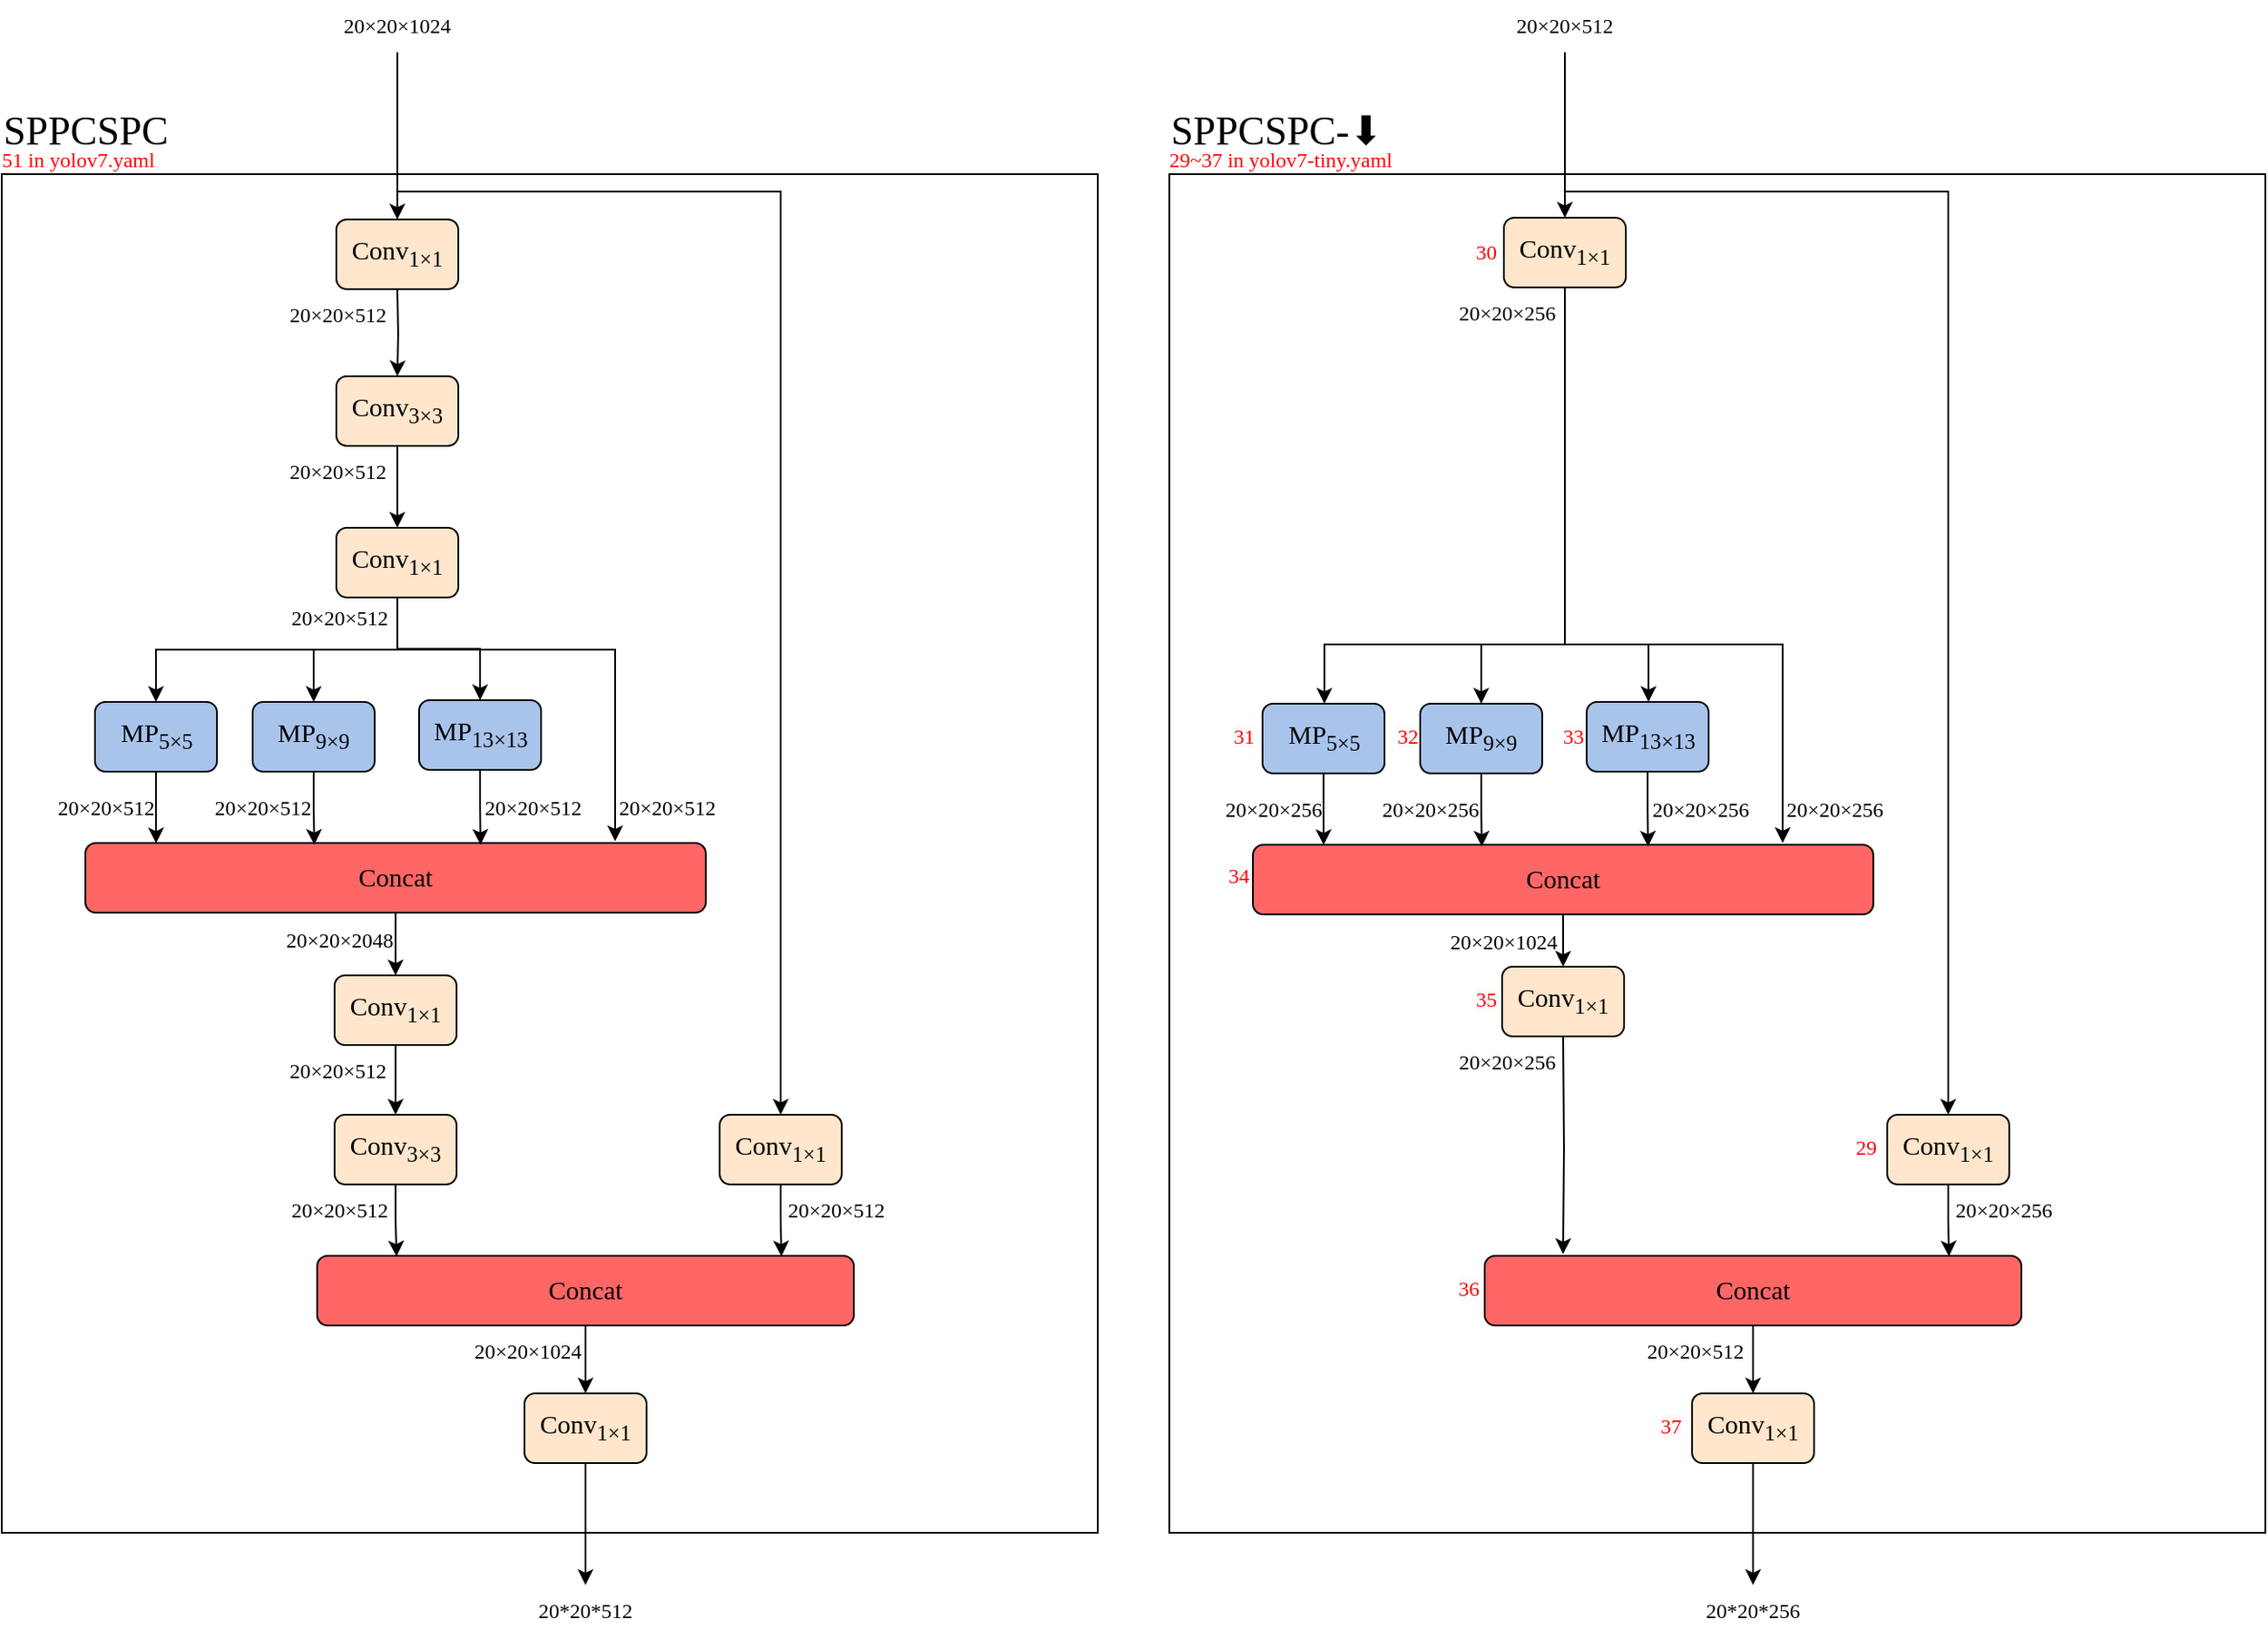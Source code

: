 <mxfile version="20.8.5" type="device"><diagram id="vER1pKRAhuNIKPnDnUnJ" name="第 1 页"><mxGraphModel dx="1434" dy="-3930" grid="1" gridSize="10" guides="1" tooltips="1" connect="1" arrows="1" fold="1" page="1" pageScale="1" pageWidth="827" pageHeight="1169" math="0" shadow="0"><root><mxCell id="0"/><mxCell id="1" parent="0"/><mxCell id="XvsnLbQV4qlmGWlhoWRD-1" value="" style="rounded=0;whiteSpace=wrap;html=1;fontFamily=Times New Roman;" parent="1" vertex="1"><mxGeometry x="91" y="4850" width="629" height="780" as="geometry"/></mxCell><mxCell id="XvsnLbQV4qlmGWlhoWRD-2" value="&lt;font color=&quot;#ff0000&quot;&gt;51&amp;nbsp;in yolov7.yaml&lt;/font&gt;" style="text;html=1;strokeColor=none;fillColor=none;align=center;verticalAlign=middle;whiteSpace=wrap;rounded=0;fontFamily=Times New Roman;" parent="1" vertex="1"><mxGeometry x="90" y="4827" width="90" height="30" as="geometry"/></mxCell><mxCell id="XvsnLbQV4qlmGWlhoWRD-3" style="edgeStyle=orthogonalEdgeStyle;rounded=0;orthogonalLoop=1;jettySize=auto;html=1;exitX=0.5;exitY=1;exitDx=0;exitDy=0;entryX=0.5;entryY=0;entryDx=0;entryDy=0;" parent="1" source="XvsnLbQV4qlmGWlhoWRD-4" target="XvsnLbQV4qlmGWlhoWRD-33" edge="1"><mxGeometry relative="1" as="geometry"/></mxCell><mxCell id="XvsnLbQV4qlmGWlhoWRD-4" value="&lt;div style=&quot;font-size: 11.3pt;&quot;&gt;&lt;span style=&quot;background-color: rgb(255, 102, 102);&quot;&gt;Concat&lt;/span&gt;&lt;/div&gt;" style="rounded=1;whiteSpace=wrap;html=1;labelBackgroundColor=none;fontSize=23;fillColor=#FF6666;fontFamily=Times New Roman;" parent="1" vertex="1"><mxGeometry x="139" y="5234" width="356" height="40" as="geometry"/></mxCell><mxCell id="XvsnLbQV4qlmGWlhoWRD-5" style="edgeStyle=orthogonalEdgeStyle;rounded=0;orthogonalLoop=1;jettySize=auto;html=1;exitX=0.5;exitY=1;exitDx=0;exitDy=0;entryX=0.5;entryY=0;entryDx=0;entryDy=0;fontFamily=Times New Roman;" parent="1" target="XvsnLbQV4qlmGWlhoWRD-12" edge="1"><mxGeometry relative="1" as="geometry"><mxPoint x="318" y="5131" as="targetPoint"/><mxPoint x="318" y="4916" as="sourcePoint"/></mxGeometry></mxCell><mxCell id="XvsnLbQV4qlmGWlhoWRD-6" value="20×20×512" style="text;html=1;strokeColor=none;fillColor=none;align=center;verticalAlign=middle;whiteSpace=wrap;rounded=0;fontFamily=Times New Roman;" parent="1" vertex="1"><mxGeometry x="254" y="4916" width="60" height="30" as="geometry"/></mxCell><mxCell id="XvsnLbQV4qlmGWlhoWRD-7" value="&lt;div style=&quot;text-align: center;&quot;&gt;SPPCSPC&lt;br&gt;&lt;/div&gt;" style="text;whiteSpace=wrap;html=1;fontSize=23;fontFamily=Times New Roman;fontColor=#000000;" parent="1" vertex="1"><mxGeometry x="90" y="4805" width="130" height="40" as="geometry"/></mxCell><mxCell id="XvsnLbQV4qlmGWlhoWRD-8" style="edgeStyle=orthogonalEdgeStyle;rounded=0;orthogonalLoop=1;jettySize=auto;html=1;exitX=0.5;exitY=1;exitDx=0;exitDy=0;" parent="1" source="XvsnLbQV4qlmGWlhoWRD-10" target="XvsnLbQV4qlmGWlhoWRD-15" edge="1"><mxGeometry relative="1" as="geometry"/></mxCell><mxCell id="XvsnLbQV4qlmGWlhoWRD-9" style="edgeStyle=orthogonalEdgeStyle;rounded=0;orthogonalLoop=1;jettySize=auto;html=1;exitX=0.5;exitY=1;exitDx=0;exitDy=0;entryX=0.5;entryY=0;entryDx=0;entryDy=0;" parent="1" source="XvsnLbQV4qlmGWlhoWRD-10" target="XvsnLbQV4qlmGWlhoWRD-41" edge="1"><mxGeometry relative="1" as="geometry"><Array as="points"><mxPoint x="318" y="4860"/><mxPoint x="538" y="4860"/><mxPoint x="538" y="5139"/></Array></mxGeometry></mxCell><mxCell id="XvsnLbQV4qlmGWlhoWRD-10" value="&lt;span style=&quot;background-color: rgb(255, 255, 255);&quot;&gt;20×20×1024&lt;/span&gt;" style="text;html=1;strokeColor=none;fillColor=none;align=center;verticalAlign=middle;whiteSpace=wrap;rounded=0;fontFamily=Times New Roman;" parent="1" vertex="1"><mxGeometry x="288" y="4750" width="60" height="30" as="geometry"/></mxCell><mxCell id="XvsnLbQV4qlmGWlhoWRD-11" style="edgeStyle=orthogonalEdgeStyle;rounded=0;orthogonalLoop=1;jettySize=auto;html=1;exitX=0.5;exitY=1;exitDx=0;exitDy=0;entryX=0.5;entryY=0;entryDx=0;entryDy=0;" parent="1" source="XvsnLbQV4qlmGWlhoWRD-12" target="XvsnLbQV4qlmGWlhoWRD-20" edge="1"><mxGeometry relative="1" as="geometry"/></mxCell><mxCell id="XvsnLbQV4qlmGWlhoWRD-12" value="&lt;div style=&quot;font-size: 11.3pt;&quot;&gt;&lt;span style=&quot;background-color: rgb(255, 230, 204);&quot;&gt;Conv&lt;/span&gt;&lt;sub style=&quot;border-color: var(--border-color);&quot;&gt;3&lt;/sub&gt;&lt;sub style=&quot;background-color: initial; border-color: var(--border-color);&quot;&gt;×3&lt;/sub&gt;&lt;/div&gt;" style="rounded=1;whiteSpace=wrap;html=1;labelBackgroundColor=none;fontSize=23;fillColor=#FFE6CC;strokeColor=#000000;fontFamily=Times New Roman;" parent="1" vertex="1"><mxGeometry x="283" y="4966" width="70" height="40" as="geometry"/></mxCell><mxCell id="XvsnLbQV4qlmGWlhoWRD-13" value="&lt;span style=&quot;background-color: rgb(255, 255, 255);&quot;&gt;20*20*512&lt;/span&gt;" style="text;html=1;strokeColor=none;fillColor=none;align=center;verticalAlign=middle;whiteSpace=wrap;rounded=0;fontFamily=Times New Roman;" parent="1" vertex="1"><mxGeometry x="396" y="5660" width="60" height="30" as="geometry"/></mxCell><mxCell id="XvsnLbQV4qlmGWlhoWRD-14" value="20×20×512" style="text;html=1;strokeColor=none;fillColor=none;align=center;verticalAlign=middle;whiteSpace=wrap;rounded=0;fontFamily=Times New Roman;" parent="1" vertex="1"><mxGeometry x="254" y="5006" width="60" height="30" as="geometry"/></mxCell><mxCell id="XvsnLbQV4qlmGWlhoWRD-15" value="&lt;div style=&quot;font-size: 11.3pt;&quot;&gt;&lt;span style=&quot;background-color: rgb(255, 230, 204);&quot;&gt;Conv&lt;/span&gt;&lt;sub style=&quot;border-color: var(--border-color);&quot;&gt;1&lt;/sub&gt;&lt;sub style=&quot;background-color: initial; border-color: var(--border-color);&quot;&gt;×1&lt;/sub&gt;&lt;/div&gt;" style="rounded=1;whiteSpace=wrap;html=1;labelBackgroundColor=none;fontSize=23;fillColor=#FFE6CC;strokeColor=#000000;fontFamily=Times New Roman;" parent="1" vertex="1"><mxGeometry x="283" y="4876" width="70" height="40" as="geometry"/></mxCell><mxCell id="XvsnLbQV4qlmGWlhoWRD-16" style="edgeStyle=orthogonalEdgeStyle;rounded=0;orthogonalLoop=1;jettySize=auto;html=1;exitX=0.5;exitY=1;exitDx=0;exitDy=0;" parent="1" source="XvsnLbQV4qlmGWlhoWRD-20" target="XvsnLbQV4qlmGWlhoWRD-25" edge="1"><mxGeometry relative="1" as="geometry"/></mxCell><mxCell id="XvsnLbQV4qlmGWlhoWRD-17" style="edgeStyle=orthogonalEdgeStyle;rounded=0;orthogonalLoop=1;jettySize=auto;html=1;exitX=0.5;exitY=1;exitDx=0;exitDy=0;" parent="1" source="XvsnLbQV4qlmGWlhoWRD-20" target="XvsnLbQV4qlmGWlhoWRD-23" edge="1"><mxGeometry relative="1" as="geometry"/></mxCell><mxCell id="XvsnLbQV4qlmGWlhoWRD-18" style="edgeStyle=orthogonalEdgeStyle;rounded=0;orthogonalLoop=1;jettySize=auto;html=1;exitX=0.5;exitY=1;exitDx=0;exitDy=0;" parent="1" source="XvsnLbQV4qlmGWlhoWRD-20" target="XvsnLbQV4qlmGWlhoWRD-27" edge="1"><mxGeometry relative="1" as="geometry"/></mxCell><mxCell id="XvsnLbQV4qlmGWlhoWRD-19" style="edgeStyle=orthogonalEdgeStyle;rounded=0;orthogonalLoop=1;jettySize=auto;html=1;exitX=0.5;exitY=1;exitDx=0;exitDy=0;" parent="1" edge="1"><mxGeometry relative="1" as="geometry"><mxPoint x="318" y="5096" as="sourcePoint"/><mxPoint x="443" y="5233" as="targetPoint"/><Array as="points"><mxPoint x="318" y="5123"/><mxPoint x="443" y="5123"/></Array></mxGeometry></mxCell><mxCell id="XvsnLbQV4qlmGWlhoWRD-20" value="&lt;div style=&quot;font-size: 11.3pt;&quot;&gt;&lt;span style=&quot;background-color: rgb(255, 230, 204);&quot;&gt;Conv&lt;sub&gt;1&lt;/sub&gt;&lt;/span&gt;&lt;sub style=&quot;background-color: initial; border-color: var(--border-color);&quot;&gt;×1&lt;/sub&gt;&lt;/div&gt;" style="rounded=1;whiteSpace=wrap;html=1;labelBackgroundColor=none;fontSize=23;fillColor=#FFE6CC;strokeColor=#000000;fontFamily=Times New Roman;" parent="1" vertex="1"><mxGeometry x="283" y="5053" width="70" height="40" as="geometry"/></mxCell><mxCell id="XvsnLbQV4qlmGWlhoWRD-21" value="20×20×512" style="text;html=1;strokeColor=none;fillColor=none;align=center;verticalAlign=middle;whiteSpace=wrap;rounded=0;fontFamily=Times New Roman;" parent="1" vertex="1"><mxGeometry x="254.5" y="5090" width="60" height="30" as="geometry"/></mxCell><mxCell id="XvsnLbQV4qlmGWlhoWRD-22" style="edgeStyle=orthogonalEdgeStyle;rounded=0;orthogonalLoop=1;jettySize=auto;html=1;exitX=0.5;exitY=1;exitDx=0;exitDy=0;entryX=0.114;entryY=0.004;entryDx=0;entryDy=0;entryPerimeter=0;" parent="1" source="XvsnLbQV4qlmGWlhoWRD-23" target="XvsnLbQV4qlmGWlhoWRD-4" edge="1"><mxGeometry relative="1" as="geometry"><mxPoint x="179" y="5230" as="targetPoint"/></mxGeometry></mxCell><mxCell id="XvsnLbQV4qlmGWlhoWRD-23" value="&lt;div style=&quot;font-size: 11.3pt;&quot;&gt;&lt;span style=&quot;background-color: rgb(169, 196, 235);&quot;&gt;MP&lt;sub&gt;5×5&lt;/sub&gt;&lt;/span&gt;&lt;/div&gt;" style="rounded=1;whiteSpace=wrap;html=1;labelBackgroundColor=none;fontSize=23;fillColor=#a9c4eb;strokeColor=#000000;fontFamily=Times New Roman;" parent="1" vertex="1"><mxGeometry x="144.5" y="5153" width="70" height="40" as="geometry"/></mxCell><mxCell id="XvsnLbQV4qlmGWlhoWRD-24" style="edgeStyle=orthogonalEdgeStyle;rounded=0;orthogonalLoop=1;jettySize=auto;html=1;exitX=0.5;exitY=1;exitDx=0;exitDy=0;entryX=0.369;entryY=0.025;entryDx=0;entryDy=0;entryPerimeter=0;" parent="1" source="XvsnLbQV4qlmGWlhoWRD-25" target="XvsnLbQV4qlmGWlhoWRD-4" edge="1"><mxGeometry relative="1" as="geometry"/></mxCell><mxCell id="XvsnLbQV4qlmGWlhoWRD-25" value="&lt;div style=&quot;font-size: 11.3pt;&quot;&gt;&lt;span style=&quot;background-color: rgb(169, 196, 235);&quot;&gt;MP&lt;sub&gt;9×9&lt;/sub&gt;&lt;/span&gt;&lt;/div&gt;" style="rounded=1;whiteSpace=wrap;html=1;labelBackgroundColor=none;fontSize=23;fillColor=#a9c4eb;strokeColor=#000000;fontFamily=Times New Roman;" parent="1" vertex="1"><mxGeometry x="235" y="5153" width="70" height="40" as="geometry"/></mxCell><mxCell id="XvsnLbQV4qlmGWlhoWRD-26" style="edgeStyle=orthogonalEdgeStyle;rounded=0;orthogonalLoop=1;jettySize=auto;html=1;exitX=0.5;exitY=1;exitDx=0;exitDy=0;entryX=0.637;entryY=0.025;entryDx=0;entryDy=0;entryPerimeter=0;" parent="1" source="XvsnLbQV4qlmGWlhoWRD-27" target="XvsnLbQV4qlmGWlhoWRD-4" edge="1"><mxGeometry relative="1" as="geometry"><mxPoint x="367" y="5230" as="targetPoint"/></mxGeometry></mxCell><mxCell id="XvsnLbQV4qlmGWlhoWRD-27" value="&lt;div style=&quot;font-size: 11.3pt;&quot;&gt;&lt;span style=&quot;background-color: rgb(169, 196, 235);&quot;&gt;MP&lt;sub&gt;13×13&lt;/sub&gt;&lt;/span&gt;&lt;/div&gt;" style="rounded=1;whiteSpace=wrap;html=1;labelBackgroundColor=none;fontSize=23;fillColor=#a9c4eb;strokeColor=#000000;fontFamily=Times New Roman;" parent="1" vertex="1"><mxGeometry x="330.5" y="5152" width="70" height="40" as="geometry"/></mxCell><mxCell id="XvsnLbQV4qlmGWlhoWRD-28" value="20×20×512" style="text;html=1;strokeColor=none;fillColor=none;align=center;verticalAlign=middle;whiteSpace=wrap;rounded=0;fontFamily=Times New Roman;" parent="1" vertex="1"><mxGeometry x="121" y="5199" width="60" height="30" as="geometry"/></mxCell><mxCell id="XvsnLbQV4qlmGWlhoWRD-29" value="20×20×512" style="text;html=1;strokeColor=none;fillColor=none;align=center;verticalAlign=middle;whiteSpace=wrap;rounded=0;fontFamily=Times New Roman;" parent="1" vertex="1"><mxGeometry x="211" y="5199" width="60" height="30" as="geometry"/></mxCell><mxCell id="XvsnLbQV4qlmGWlhoWRD-30" value="20×20×512" style="text;html=1;strokeColor=none;fillColor=none;align=center;verticalAlign=middle;whiteSpace=wrap;rounded=0;fontFamily=Times New Roman;" parent="1" vertex="1"><mxGeometry x="366" y="5199" width="60" height="30" as="geometry"/></mxCell><mxCell id="XvsnLbQV4qlmGWlhoWRD-31" value="20×20×512" style="text;html=1;strokeColor=none;fillColor=none;align=center;verticalAlign=middle;whiteSpace=wrap;rounded=0;fontFamily=Times New Roman;" parent="1" vertex="1"><mxGeometry x="443" y="5199" width="60" height="30" as="geometry"/></mxCell><mxCell id="XvsnLbQV4qlmGWlhoWRD-32" style="edgeStyle=orthogonalEdgeStyle;rounded=0;orthogonalLoop=1;jettySize=auto;html=1;exitX=0.5;exitY=1;exitDx=0;exitDy=0;entryX=0.5;entryY=0;entryDx=0;entryDy=0;" parent="1" source="XvsnLbQV4qlmGWlhoWRD-33" target="XvsnLbQV4qlmGWlhoWRD-36" edge="1"><mxGeometry relative="1" as="geometry"/></mxCell><mxCell id="XvsnLbQV4qlmGWlhoWRD-33" value="&lt;div style=&quot;font-size: 11.3pt;&quot;&gt;&lt;span style=&quot;background-color: rgb(255, 230, 204);&quot;&gt;Conv&lt;/span&gt;&lt;sub style=&quot;border-color: var(--border-color);&quot;&gt;1&lt;/sub&gt;&lt;sub style=&quot;background-color: initial; border-color: var(--border-color);&quot;&gt;×1&lt;/sub&gt;&lt;/div&gt;" style="rounded=1;whiteSpace=wrap;html=1;labelBackgroundColor=none;fontSize=23;fillColor=#FFE6CC;strokeColor=#000000;fontFamily=Times New Roman;" parent="1" vertex="1"><mxGeometry x="282" y="5310" width="70" height="40" as="geometry"/></mxCell><mxCell id="XvsnLbQV4qlmGWlhoWRD-34" value="20×20×2048" style="text;html=1;strokeColor=none;fillColor=none;align=center;verticalAlign=middle;whiteSpace=wrap;rounded=0;fontFamily=Times New Roman;" parent="1" vertex="1"><mxGeometry x="254.5" y="5275" width="60" height="30" as="geometry"/></mxCell><mxCell id="XvsnLbQV4qlmGWlhoWRD-35" style="edgeStyle=orthogonalEdgeStyle;rounded=0;orthogonalLoop=1;jettySize=auto;html=1;exitX=0.5;exitY=1;exitDx=0;exitDy=0;entryX=0.148;entryY=0.009;entryDx=0;entryDy=0;entryPerimeter=0;" parent="1" source="XvsnLbQV4qlmGWlhoWRD-36" target="XvsnLbQV4qlmGWlhoWRD-39" edge="1"><mxGeometry relative="1" as="geometry"/></mxCell><mxCell id="XvsnLbQV4qlmGWlhoWRD-36" value="&lt;div style=&quot;font-size: 11.3pt;&quot;&gt;&lt;span style=&quot;background-color: rgb(255, 230, 204);&quot;&gt;Conv&lt;/span&gt;&lt;sub style=&quot;border-color: var(--border-color);&quot;&gt;3&lt;/sub&gt;&lt;sub style=&quot;background-color: initial; border-color: var(--border-color);&quot;&gt;×3&lt;/sub&gt;&lt;/div&gt;" style="rounded=1;whiteSpace=wrap;html=1;labelBackgroundColor=none;fontSize=23;fillColor=#FFE6CC;strokeColor=#000000;fontFamily=Times New Roman;" parent="1" vertex="1"><mxGeometry x="282" y="5390" width="70" height="40" as="geometry"/></mxCell><mxCell id="XvsnLbQV4qlmGWlhoWRD-37" value="20×20×512" style="text;html=1;strokeColor=none;fillColor=none;align=center;verticalAlign=middle;whiteSpace=wrap;rounded=0;fontFamily=Times New Roman;" parent="1" vertex="1"><mxGeometry x="254" y="5350" width="60" height="30" as="geometry"/></mxCell><mxCell id="XvsnLbQV4qlmGWlhoWRD-38" style="edgeStyle=orthogonalEdgeStyle;rounded=0;orthogonalLoop=1;jettySize=auto;html=1;exitX=0.5;exitY=1;exitDx=0;exitDy=0;entryX=0.5;entryY=0;entryDx=0;entryDy=0;" parent="1" source="XvsnLbQV4qlmGWlhoWRD-39" target="XvsnLbQV4qlmGWlhoWRD-45" edge="1"><mxGeometry relative="1" as="geometry"/></mxCell><mxCell id="XvsnLbQV4qlmGWlhoWRD-39" value="&lt;div style=&quot;font-size: 11.3pt;&quot;&gt;&lt;span style=&quot;background-color: rgb(255, 102, 102);&quot;&gt;Concat&lt;/span&gt;&lt;/div&gt;" style="rounded=1;whiteSpace=wrap;html=1;labelBackgroundColor=none;fontSize=23;fillColor=#FF6666;fontFamily=Times New Roman;" parent="1" vertex="1"><mxGeometry x="272" y="5471" width="308" height="40" as="geometry"/></mxCell><mxCell id="XvsnLbQV4qlmGWlhoWRD-40" style="edgeStyle=orthogonalEdgeStyle;rounded=0;orthogonalLoop=1;jettySize=auto;html=1;exitX=0.5;exitY=1;exitDx=0;exitDy=0;entryX=0.865;entryY=0.009;entryDx=0;entryDy=0;entryPerimeter=0;" parent="1" source="XvsnLbQV4qlmGWlhoWRD-41" target="XvsnLbQV4qlmGWlhoWRD-39" edge="1"><mxGeometry relative="1" as="geometry"/></mxCell><mxCell id="XvsnLbQV4qlmGWlhoWRD-41" value="&lt;div style=&quot;font-size: 11.3pt;&quot;&gt;&lt;span style=&quot;background-color: rgb(255, 230, 204);&quot;&gt;Conv&lt;sub&gt;1&lt;/sub&gt;&lt;/span&gt;&lt;sub style=&quot;background-color: initial; border-color: var(--border-color);&quot;&gt;×1&lt;/sub&gt;&lt;/div&gt;" style="rounded=1;whiteSpace=wrap;html=1;labelBackgroundColor=none;fontSize=23;fillColor=#FFE6CC;strokeColor=#000000;fontFamily=Times New Roman;" parent="1" vertex="1"><mxGeometry x="503" y="5390" width="70" height="40" as="geometry"/></mxCell><mxCell id="XvsnLbQV4qlmGWlhoWRD-42" value="20×20×512" style="text;html=1;strokeColor=none;fillColor=none;align=center;verticalAlign=middle;whiteSpace=wrap;rounded=0;fontFamily=Times New Roman;" parent="1" vertex="1"><mxGeometry x="254.5" y="5430" width="60" height="30" as="geometry"/></mxCell><mxCell id="XvsnLbQV4qlmGWlhoWRD-43" value="20×20×512" style="text;html=1;strokeColor=none;fillColor=none;align=center;verticalAlign=middle;whiteSpace=wrap;rounded=0;fontFamily=Times New Roman;" parent="1" vertex="1"><mxGeometry x="540" y="5430" width="60" height="30" as="geometry"/></mxCell><mxCell id="XvsnLbQV4qlmGWlhoWRD-44" style="edgeStyle=orthogonalEdgeStyle;rounded=0;orthogonalLoop=1;jettySize=auto;html=1;exitX=0.5;exitY=1;exitDx=0;exitDy=0;entryX=0.5;entryY=0;entryDx=0;entryDy=0;" parent="1" source="XvsnLbQV4qlmGWlhoWRD-45" target="XvsnLbQV4qlmGWlhoWRD-13" edge="1"><mxGeometry relative="1" as="geometry"/></mxCell><mxCell id="XvsnLbQV4qlmGWlhoWRD-45" value="&lt;div style=&quot;font-size: 11.3pt;&quot;&gt;&lt;span style=&quot;background-color: rgb(255, 230, 204);&quot;&gt;Conv&lt;sub&gt;1&lt;/sub&gt;&lt;/span&gt;&lt;sub style=&quot;background-color: initial; border-color: var(--border-color);&quot;&gt;×1&lt;/sub&gt;&lt;/div&gt;" style="rounded=1;whiteSpace=wrap;html=1;labelBackgroundColor=none;fontSize=23;fillColor=#FFE6CC;strokeColor=#000000;fontFamily=Times New Roman;" parent="1" vertex="1"><mxGeometry x="391" y="5550" width="70" height="40" as="geometry"/></mxCell><mxCell id="XvsnLbQV4qlmGWlhoWRD-46" value="20×20×1024" style="text;html=1;strokeColor=none;fillColor=none;align=center;verticalAlign=middle;whiteSpace=wrap;rounded=0;fontFamily=Times New Roman;" parent="1" vertex="1"><mxGeometry x="363" y="5511" width="60" height="30" as="geometry"/></mxCell><mxCell id="XvsnLbQV4qlmGWlhoWRD-47" value="" style="rounded=0;whiteSpace=wrap;html=1;fontFamily=Times New Roman;" parent="1" vertex="1"><mxGeometry x="761" y="4850" width="629" height="780" as="geometry"/></mxCell><mxCell id="XvsnLbQV4qlmGWlhoWRD-48" value="&lt;font color=&quot;#ff0000&quot;&gt;29~37&amp;nbsp;in yolov7-tiny.yaml&lt;/font&gt;" style="text;html=1;strokeColor=none;fillColor=none;align=center;verticalAlign=middle;whiteSpace=wrap;rounded=0;fontFamily=Times New Roman;" parent="1" vertex="1"><mxGeometry x="755" y="4827" width="140" height="30" as="geometry"/></mxCell><mxCell id="XvsnLbQV4qlmGWlhoWRD-49" style="edgeStyle=orthogonalEdgeStyle;rounded=0;orthogonalLoop=1;jettySize=auto;html=1;exitX=0.5;exitY=1;exitDx=0;exitDy=0;entryX=0.5;entryY=0;entryDx=0;entryDy=0;" parent="1" source="XvsnLbQV4qlmGWlhoWRD-50" target="XvsnLbQV4qlmGWlhoWRD-72" edge="1"><mxGeometry relative="1" as="geometry"/></mxCell><mxCell id="XvsnLbQV4qlmGWlhoWRD-50" value="&lt;div style=&quot;font-size: 11.3pt;&quot;&gt;&lt;span style=&quot;background-color: rgb(255, 102, 102);&quot;&gt;Concat&lt;/span&gt;&lt;/div&gt;" style="rounded=1;whiteSpace=wrap;html=1;labelBackgroundColor=none;fontSize=23;fillColor=#FF6666;fontFamily=Times New Roman;" parent="1" vertex="1"><mxGeometry x="809" y="5235" width="356" height="40" as="geometry"/></mxCell><mxCell id="XvsnLbQV4qlmGWlhoWRD-51" value="&lt;div style=&quot;text-align: center;&quot;&gt;SPPCSPC-⬇&lt;br&gt;&lt;/div&gt;" style="text;whiteSpace=wrap;html=1;fontSize=23;fontFamily=Times New Roman;fontColor=#000000;" parent="1" vertex="1"><mxGeometry x="760" y="4805" width="130" height="40" as="geometry"/></mxCell><mxCell id="XvsnLbQV4qlmGWlhoWRD-52" style="edgeStyle=orthogonalEdgeStyle;rounded=0;orthogonalLoop=1;jettySize=auto;html=1;exitX=0.5;exitY=1;exitDx=0;exitDy=0;entryX=0.5;entryY=0;entryDx=0;entryDy=0;" parent="1" source="XvsnLbQV4qlmGWlhoWRD-54" target="XvsnLbQV4qlmGWlhoWRD-78" edge="1"><mxGeometry relative="1" as="geometry"><Array as="points"><mxPoint x="988" y="4860"/><mxPoint x="1208" y="4860"/></Array></mxGeometry></mxCell><mxCell id="XvsnLbQV4qlmGWlhoWRD-53" style="edgeStyle=orthogonalEdgeStyle;rounded=0;orthogonalLoop=1;jettySize=auto;html=1;exitX=0.5;exitY=1;exitDx=0;exitDy=0;entryX=0.5;entryY=0;entryDx=0;entryDy=0;" parent="1" source="XvsnLbQV4qlmGWlhoWRD-54" target="XvsnLbQV4qlmGWlhoWRD-60" edge="1"><mxGeometry relative="1" as="geometry"/></mxCell><mxCell id="XvsnLbQV4qlmGWlhoWRD-54" value="&lt;span style=&quot;background-color: rgb(255, 255, 255);&quot;&gt;20×20×512&lt;/span&gt;" style="text;html=1;strokeColor=none;fillColor=none;align=center;verticalAlign=middle;whiteSpace=wrap;rounded=0;fontFamily=Times New Roman;" parent="1" vertex="1"><mxGeometry x="958" y="4750" width="60" height="30" as="geometry"/></mxCell><mxCell id="XvsnLbQV4qlmGWlhoWRD-55" value="&lt;span style=&quot;background-color: rgb(255, 255, 255);&quot;&gt;20*20*256&lt;/span&gt;" style="text;html=1;strokeColor=none;fillColor=none;align=center;verticalAlign=middle;whiteSpace=wrap;rounded=0;fontFamily=Times New Roman;" parent="1" vertex="1"><mxGeometry x="1066" y="5660" width="60" height="30" as="geometry"/></mxCell><mxCell id="XvsnLbQV4qlmGWlhoWRD-56" style="edgeStyle=orthogonalEdgeStyle;rounded=0;orthogonalLoop=1;jettySize=auto;html=1;exitX=0.5;exitY=1;exitDx=0;exitDy=0;" parent="1" source="XvsnLbQV4qlmGWlhoWRD-60" target="XvsnLbQV4qlmGWlhoWRD-65" edge="1"><mxGeometry relative="1" as="geometry"><Array as="points"><mxPoint x="988" y="5120"/><mxPoint x="940" y="5120"/></Array></mxGeometry></mxCell><mxCell id="XvsnLbQV4qlmGWlhoWRD-57" style="edgeStyle=orthogonalEdgeStyle;rounded=0;orthogonalLoop=1;jettySize=auto;html=1;exitX=0.5;exitY=1;exitDx=0;exitDy=0;" parent="1" source="XvsnLbQV4qlmGWlhoWRD-60" target="XvsnLbQV4qlmGWlhoWRD-63" edge="1"><mxGeometry relative="1" as="geometry"><Array as="points"><mxPoint x="988" y="5120"/><mxPoint x="850" y="5120"/></Array></mxGeometry></mxCell><mxCell id="XvsnLbQV4qlmGWlhoWRD-58" style="edgeStyle=orthogonalEdgeStyle;rounded=0;orthogonalLoop=1;jettySize=auto;html=1;exitX=0.5;exitY=1;exitDx=0;exitDy=0;" parent="1" source="XvsnLbQV4qlmGWlhoWRD-60" target="XvsnLbQV4qlmGWlhoWRD-67" edge="1"><mxGeometry relative="1" as="geometry"><Array as="points"><mxPoint x="988" y="5120"/><mxPoint x="1036" y="5120"/></Array></mxGeometry></mxCell><mxCell id="XvsnLbQV4qlmGWlhoWRD-59" style="edgeStyle=orthogonalEdgeStyle;rounded=0;orthogonalLoop=1;jettySize=auto;html=1;exitX=0.5;exitY=1;exitDx=0;exitDy=0;" parent="1" edge="1"><mxGeometry relative="1" as="geometry"><mxPoint x="988" y="5097" as="sourcePoint"/><mxPoint x="1113" y="5234" as="targetPoint"/><Array as="points"><mxPoint x="988" y="5120"/><mxPoint x="1113" y="5120"/></Array></mxGeometry></mxCell><mxCell id="XvsnLbQV4qlmGWlhoWRD-60" value="&lt;div style=&quot;font-size: 11.3pt;&quot;&gt;&lt;span style=&quot;background-color: rgb(255, 230, 204);&quot;&gt;Conv&lt;sub&gt;1&lt;/sub&gt;&lt;/span&gt;&lt;sub style=&quot;background-color: initial; border-color: var(--border-color);&quot;&gt;×1&lt;/sub&gt;&lt;/div&gt;" style="rounded=1;whiteSpace=wrap;html=1;labelBackgroundColor=none;fontSize=23;fillColor=#FFE6CC;strokeColor=#000000;fontFamily=Times New Roman;" parent="1" vertex="1"><mxGeometry x="953" y="4875" width="70" height="40" as="geometry"/></mxCell><mxCell id="XvsnLbQV4qlmGWlhoWRD-61" value="20×20×256" style="text;html=1;strokeColor=none;fillColor=none;align=center;verticalAlign=middle;whiteSpace=wrap;rounded=0;fontFamily=Times New Roman;" parent="1" vertex="1"><mxGeometry x="924.5" y="4915" width="60" height="30" as="geometry"/></mxCell><mxCell id="XvsnLbQV4qlmGWlhoWRD-62" style="edgeStyle=orthogonalEdgeStyle;rounded=0;orthogonalLoop=1;jettySize=auto;html=1;exitX=0.5;exitY=1;exitDx=0;exitDy=0;entryX=0.114;entryY=0.004;entryDx=0;entryDy=0;entryPerimeter=0;" parent="1" source="XvsnLbQV4qlmGWlhoWRD-63" target="XvsnLbQV4qlmGWlhoWRD-50" edge="1"><mxGeometry relative="1" as="geometry"><mxPoint x="849" y="5231" as="targetPoint"/></mxGeometry></mxCell><mxCell id="XvsnLbQV4qlmGWlhoWRD-63" value="&lt;div style=&quot;font-size: 11.3pt;&quot;&gt;&lt;span style=&quot;background-color: rgb(169, 196, 235);&quot;&gt;MP&lt;sub&gt;5×5&lt;/sub&gt;&lt;/span&gt;&lt;/div&gt;" style="rounded=1;whiteSpace=wrap;html=1;labelBackgroundColor=none;fontSize=23;fillColor=#a9c4eb;strokeColor=#000000;fontFamily=Times New Roman;" parent="1" vertex="1"><mxGeometry x="814.5" y="5154" width="70" height="40" as="geometry"/></mxCell><mxCell id="XvsnLbQV4qlmGWlhoWRD-64" style="edgeStyle=orthogonalEdgeStyle;rounded=0;orthogonalLoop=1;jettySize=auto;html=1;exitX=0.5;exitY=1;exitDx=0;exitDy=0;entryX=0.369;entryY=0.025;entryDx=0;entryDy=0;entryPerimeter=0;" parent="1" source="XvsnLbQV4qlmGWlhoWRD-65" target="XvsnLbQV4qlmGWlhoWRD-50" edge="1"><mxGeometry relative="1" as="geometry"/></mxCell><mxCell id="XvsnLbQV4qlmGWlhoWRD-65" value="&lt;div style=&quot;font-size: 11.3pt;&quot;&gt;&lt;span style=&quot;background-color: rgb(169, 196, 235);&quot;&gt;MP&lt;sub&gt;9×9&lt;/sub&gt;&lt;/span&gt;&lt;/div&gt;" style="rounded=1;whiteSpace=wrap;html=1;labelBackgroundColor=none;fontSize=23;fillColor=#a9c4eb;strokeColor=#000000;fontFamily=Times New Roman;" parent="1" vertex="1"><mxGeometry x="905" y="5154" width="70" height="40" as="geometry"/></mxCell><mxCell id="XvsnLbQV4qlmGWlhoWRD-66" style="edgeStyle=orthogonalEdgeStyle;rounded=0;orthogonalLoop=1;jettySize=auto;html=1;exitX=0.5;exitY=1;exitDx=0;exitDy=0;entryX=0.637;entryY=0.025;entryDx=0;entryDy=0;entryPerimeter=0;" parent="1" source="XvsnLbQV4qlmGWlhoWRD-67" target="XvsnLbQV4qlmGWlhoWRD-50" edge="1"><mxGeometry relative="1" as="geometry"><mxPoint x="1037" y="5231" as="targetPoint"/></mxGeometry></mxCell><mxCell id="XvsnLbQV4qlmGWlhoWRD-67" value="&lt;div style=&quot;font-size: 11.3pt;&quot;&gt;&lt;span style=&quot;background-color: rgb(169, 196, 235);&quot;&gt;MP&lt;sub&gt;13×13&lt;/sub&gt;&lt;/span&gt;&lt;/div&gt;" style="rounded=1;whiteSpace=wrap;html=1;labelBackgroundColor=none;fontSize=23;fillColor=#a9c4eb;strokeColor=#000000;fontFamily=Times New Roman;" parent="1" vertex="1"><mxGeometry x="1000.5" y="5153" width="70" height="40" as="geometry"/></mxCell><mxCell id="XvsnLbQV4qlmGWlhoWRD-68" value="20×20×256" style="text;html=1;strokeColor=none;fillColor=none;align=center;verticalAlign=middle;whiteSpace=wrap;rounded=0;fontFamily=Times New Roman;" parent="1" vertex="1"><mxGeometry x="791" y="5200" width="60" height="30" as="geometry"/></mxCell><mxCell id="XvsnLbQV4qlmGWlhoWRD-69" value="20×20×256" style="text;html=1;strokeColor=none;fillColor=none;align=center;verticalAlign=middle;whiteSpace=wrap;rounded=0;fontFamily=Times New Roman;" parent="1" vertex="1"><mxGeometry x="881" y="5200" width="60" height="30" as="geometry"/></mxCell><mxCell id="XvsnLbQV4qlmGWlhoWRD-70" value="20×20×256" style="text;html=1;strokeColor=none;fillColor=none;align=center;verticalAlign=middle;whiteSpace=wrap;rounded=0;fontFamily=Times New Roman;" parent="1" vertex="1"><mxGeometry x="1036" y="5200" width="60" height="30" as="geometry"/></mxCell><mxCell id="XvsnLbQV4qlmGWlhoWRD-71" value="20×20×256" style="text;html=1;strokeColor=none;fillColor=none;align=center;verticalAlign=middle;whiteSpace=wrap;rounded=0;fontFamily=Times New Roman;" parent="1" vertex="1"><mxGeometry x="1113" y="5200" width="60" height="30" as="geometry"/></mxCell><mxCell id="XvsnLbQV4qlmGWlhoWRD-72" value="&lt;div style=&quot;font-size: 11.3pt;&quot;&gt;&lt;span style=&quot;background-color: rgb(255, 230, 204);&quot;&gt;Conv&lt;/span&gt;&lt;sub style=&quot;border-color: var(--border-color);&quot;&gt;1&lt;/sub&gt;&lt;sub style=&quot;background-color: initial; border-color: var(--border-color);&quot;&gt;×1&lt;/sub&gt;&lt;/div&gt;" style="rounded=1;whiteSpace=wrap;html=1;labelBackgroundColor=none;fontSize=23;fillColor=#FFE6CC;strokeColor=#000000;fontFamily=Times New Roman;" parent="1" vertex="1"><mxGeometry x="952" y="5305" width="70" height="40" as="geometry"/></mxCell><mxCell id="XvsnLbQV4qlmGWlhoWRD-73" value="20×20×1024" style="text;html=1;strokeColor=none;fillColor=none;align=center;verticalAlign=middle;whiteSpace=wrap;rounded=0;fontFamily=Times New Roman;" parent="1" vertex="1"><mxGeometry x="922.5" y="5276" width="60" height="30" as="geometry"/></mxCell><mxCell id="XvsnLbQV4qlmGWlhoWRD-74" style="edgeStyle=orthogonalEdgeStyle;rounded=0;orthogonalLoop=1;jettySize=auto;html=1;exitX=0.5;exitY=1;exitDx=0;exitDy=0;entryX=0.146;entryY=-0.025;entryDx=0;entryDy=0;entryPerimeter=0;" parent="1" target="XvsnLbQV4qlmGWlhoWRD-76" edge="1"><mxGeometry relative="1" as="geometry"><mxPoint x="987" y="5345" as="sourcePoint"/><mxPoint x="987.584" y="5386.36" as="targetPoint"/></mxGeometry></mxCell><mxCell id="XvsnLbQV4qlmGWlhoWRD-75" style="edgeStyle=orthogonalEdgeStyle;rounded=0;orthogonalLoop=1;jettySize=auto;html=1;exitX=0.5;exitY=1;exitDx=0;exitDy=0;entryX=0.5;entryY=0;entryDx=0;entryDy=0;" parent="1" source="XvsnLbQV4qlmGWlhoWRD-76" target="XvsnLbQV4qlmGWlhoWRD-82" edge="1"><mxGeometry relative="1" as="geometry"/></mxCell><mxCell id="XvsnLbQV4qlmGWlhoWRD-76" value="&lt;div style=&quot;font-size: 11.3pt;&quot;&gt;&lt;span style=&quot;background-color: rgb(255, 102, 102);&quot;&gt;Concat&lt;/span&gt;&lt;/div&gt;" style="rounded=1;whiteSpace=wrap;html=1;labelBackgroundColor=none;fontSize=23;fillColor=#FF6666;fontFamily=Times New Roman;" parent="1" vertex="1"><mxGeometry x="942" y="5471" width="308" height="40" as="geometry"/></mxCell><mxCell id="XvsnLbQV4qlmGWlhoWRD-77" style="edgeStyle=orthogonalEdgeStyle;rounded=0;orthogonalLoop=1;jettySize=auto;html=1;exitX=0.5;exitY=1;exitDx=0;exitDy=0;entryX=0.865;entryY=0.009;entryDx=0;entryDy=0;entryPerimeter=0;" parent="1" source="XvsnLbQV4qlmGWlhoWRD-78" target="XvsnLbQV4qlmGWlhoWRD-76" edge="1"><mxGeometry relative="1" as="geometry"/></mxCell><mxCell id="XvsnLbQV4qlmGWlhoWRD-78" value="&lt;div style=&quot;font-size: 11.3pt;&quot;&gt;&lt;span style=&quot;background-color: rgb(255, 230, 204);&quot;&gt;Conv&lt;sub&gt;1&lt;/sub&gt;&lt;/span&gt;&lt;sub style=&quot;background-color: initial; border-color: var(--border-color);&quot;&gt;×1&lt;/sub&gt;&lt;/div&gt;" style="rounded=1;whiteSpace=wrap;html=1;labelBackgroundColor=none;fontSize=23;fillColor=#FFE6CC;strokeColor=#000000;fontFamily=Times New Roman;" parent="1" vertex="1"><mxGeometry x="1173" y="5390" width="70" height="40" as="geometry"/></mxCell><mxCell id="XvsnLbQV4qlmGWlhoWRD-79" value="20×20×256" style="text;html=1;strokeColor=none;fillColor=none;align=center;verticalAlign=middle;whiteSpace=wrap;rounded=0;fontFamily=Times New Roman;" parent="1" vertex="1"><mxGeometry x="924.5" y="5345" width="60" height="30" as="geometry"/></mxCell><mxCell id="XvsnLbQV4qlmGWlhoWRD-80" value="20×20×256" style="text;html=1;strokeColor=none;fillColor=none;align=center;verticalAlign=middle;whiteSpace=wrap;rounded=0;fontFamily=Times New Roman;" parent="1" vertex="1"><mxGeometry x="1210" y="5430" width="60" height="30" as="geometry"/></mxCell><mxCell id="XvsnLbQV4qlmGWlhoWRD-81" style="edgeStyle=orthogonalEdgeStyle;rounded=0;orthogonalLoop=1;jettySize=auto;html=1;exitX=0.5;exitY=1;exitDx=0;exitDy=0;entryX=0.5;entryY=0;entryDx=0;entryDy=0;" parent="1" source="XvsnLbQV4qlmGWlhoWRD-82" target="XvsnLbQV4qlmGWlhoWRD-55" edge="1"><mxGeometry relative="1" as="geometry"/></mxCell><mxCell id="XvsnLbQV4qlmGWlhoWRD-82" value="&lt;div style=&quot;font-size: 11.3pt;&quot;&gt;&lt;span style=&quot;background-color: rgb(255, 230, 204);&quot;&gt;Conv&lt;sub&gt;1&lt;/sub&gt;&lt;/span&gt;&lt;sub style=&quot;background-color: initial; border-color: var(--border-color);&quot;&gt;×1&lt;/sub&gt;&lt;/div&gt;" style="rounded=1;whiteSpace=wrap;html=1;labelBackgroundColor=none;fontSize=23;fillColor=#FFE6CC;strokeColor=#000000;fontFamily=Times New Roman;" parent="1" vertex="1"><mxGeometry x="1061" y="5550" width="70" height="40" as="geometry"/></mxCell><mxCell id="XvsnLbQV4qlmGWlhoWRD-83" value="20×20×512" style="text;html=1;strokeColor=none;fillColor=none;align=center;verticalAlign=middle;whiteSpace=wrap;rounded=0;fontFamily=Times New Roman;" parent="1" vertex="1"><mxGeometry x="1033" y="5511" width="60" height="30" as="geometry"/></mxCell><mxCell id="XvsnLbQV4qlmGWlhoWRD-84" value="&lt;span style=&quot;color: rgb(255, 0, 0); font-family: &amp;quot;Times New Roman&amp;quot;; font-size: 12px; font-style: normal; font-variant-ligatures: normal; font-variant-caps: normal; font-weight: 400; letter-spacing: normal; orphans: 2; text-align: center; text-indent: 0px; text-transform: none; widows: 2; word-spacing: 0px; -webkit-text-stroke-width: 0px; background-color: rgb(251, 251, 251); text-decoration-thickness: initial; text-decoration-style: initial; text-decoration-color: initial; float: none; display: inline !important;&quot;&gt;29&lt;/span&gt;" style="text;whiteSpace=wrap;html=1;" parent="1" vertex="1"><mxGeometry x="1153" y="5395" width="20" height="30" as="geometry"/></mxCell><mxCell id="XvsnLbQV4qlmGWlhoWRD-85" value="&lt;span style=&quot;color: rgb(255, 0, 0); font-family: &amp;quot;Times New Roman&amp;quot;; font-size: 12px; font-style: normal; font-variant-ligatures: normal; font-variant-caps: normal; font-weight: 400; letter-spacing: normal; orphans: 2; text-align: center; text-indent: 0px; text-transform: none; widows: 2; word-spacing: 0px; -webkit-text-stroke-width: 0px; background-color: rgb(251, 251, 251); text-decoration-thickness: initial; text-decoration-style: initial; text-decoration-color: initial; float: none; display: inline !important;&quot;&gt;30&lt;/span&gt;" style="text;whiteSpace=wrap;html=1;" parent="1" vertex="1"><mxGeometry x="934.5" y="4881" width="50" height="40" as="geometry"/></mxCell><mxCell id="XvsnLbQV4qlmGWlhoWRD-86" value="&lt;span style=&quot;color: rgb(255, 0, 0); font-family: &amp;quot;Times New Roman&amp;quot;; font-size: 12px; font-style: normal; font-variant-ligatures: normal; font-variant-caps: normal; font-weight: 400; letter-spacing: normal; orphans: 2; text-align: center; text-indent: 0px; text-transform: none; widows: 2; word-spacing: 0px; -webkit-text-stroke-width: 0px; background-color: rgb(251, 251, 251); text-decoration-thickness: initial; text-decoration-style: initial; text-decoration-color: initial; float: none; display: inline !important;&quot;&gt;31&lt;/span&gt;" style="text;whiteSpace=wrap;html=1;" parent="1" vertex="1"><mxGeometry x="796" y="5159" width="50" height="40" as="geometry"/></mxCell><mxCell id="XvsnLbQV4qlmGWlhoWRD-87" value="&lt;span style=&quot;color: rgb(255, 0, 0); font-family: &amp;quot;Times New Roman&amp;quot;; font-size: 12px; font-style: normal; font-variant-ligatures: normal; font-variant-caps: normal; font-weight: 400; letter-spacing: normal; orphans: 2; text-align: center; text-indent: 0px; text-transform: none; widows: 2; word-spacing: 0px; -webkit-text-stroke-width: 0px; background-color: rgb(251, 251, 251); text-decoration-thickness: initial; text-decoration-style: initial; text-decoration-color: initial; float: none; display: inline !important;&quot;&gt;32&lt;/span&gt;" style="text;whiteSpace=wrap;html=1;" parent="1" vertex="1"><mxGeometry x="890" y="5159" width="20" height="30" as="geometry"/></mxCell><mxCell id="XvsnLbQV4qlmGWlhoWRD-88" value="&lt;span style=&quot;color: rgb(255, 0, 0); font-family: &amp;quot;Times New Roman&amp;quot;; font-size: 12px; font-style: normal; font-variant-ligatures: normal; font-variant-caps: normal; font-weight: 400; letter-spacing: normal; orphans: 2; text-align: center; text-indent: 0px; text-transform: none; widows: 2; word-spacing: 0px; -webkit-text-stroke-width: 0px; background-color: rgb(251, 251, 251); text-decoration-thickness: initial; text-decoration-style: initial; text-decoration-color: initial; float: none; display: inline !important;&quot;&gt;33&lt;/span&gt;" style="text;whiteSpace=wrap;html=1;" parent="1" vertex="1"><mxGeometry x="984.5" y="5159" width="20" height="30" as="geometry"/></mxCell><mxCell id="XvsnLbQV4qlmGWlhoWRD-89" value="&lt;span style=&quot;color: rgb(255, 0, 0); font-family: &amp;quot;Times New Roman&amp;quot;; font-size: 12px; font-style: normal; font-variant-ligatures: normal; font-variant-caps: normal; font-weight: 400; letter-spacing: normal; orphans: 2; text-align: center; text-indent: 0px; text-transform: none; widows: 2; word-spacing: 0px; -webkit-text-stroke-width: 0px; background-color: rgb(251, 251, 251); text-decoration-thickness: initial; text-decoration-style: initial; text-decoration-color: initial; float: none; display: inline !important;&quot;&gt;34&lt;/span&gt;" style="text;whiteSpace=wrap;html=1;" parent="1" vertex="1"><mxGeometry x="793" y="5239" width="20" height="30" as="geometry"/></mxCell><mxCell id="XvsnLbQV4qlmGWlhoWRD-90" value="&lt;span style=&quot;color: rgb(255, 0, 0); font-family: &amp;quot;Times New Roman&amp;quot;; font-size: 12px; font-style: normal; font-variant-ligatures: normal; font-variant-caps: normal; font-weight: 400; letter-spacing: normal; orphans: 2; text-align: center; text-indent: 0px; text-transform: none; widows: 2; word-spacing: 0px; -webkit-text-stroke-width: 0px; background-color: rgb(251, 251, 251); text-decoration-thickness: initial; text-decoration-style: initial; text-decoration-color: initial; float: none; display: inline !important;&quot;&gt;35&lt;/span&gt;" style="text;whiteSpace=wrap;html=1;" parent="1" vertex="1"><mxGeometry x="934.5" y="5310" width="20" height="30" as="geometry"/></mxCell><mxCell id="XvsnLbQV4qlmGWlhoWRD-91" value="&lt;span style=&quot;color: rgb(255, 0, 0); font-family: &amp;quot;Times New Roman&amp;quot;; font-size: 12px; font-style: normal; font-variant-ligatures: normal; font-variant-caps: normal; font-weight: 400; letter-spacing: normal; orphans: 2; text-align: center; text-indent: 0px; text-transform: none; widows: 2; word-spacing: 0px; -webkit-text-stroke-width: 0px; background-color: rgb(251, 251, 251); text-decoration-thickness: initial; text-decoration-style: initial; text-decoration-color: initial; float: none; display: inline !important;&quot;&gt;36&lt;/span&gt;" style="text;whiteSpace=wrap;html=1;" parent="1" vertex="1"><mxGeometry x="924.5" y="5476" width="20" height="30" as="geometry"/></mxCell><mxCell id="XvsnLbQV4qlmGWlhoWRD-92" value="&lt;span style=&quot;color: rgb(255, 0, 0); font-family: &amp;quot;Times New Roman&amp;quot;; font-size: 12px; font-style: normal; font-variant-ligatures: normal; font-variant-caps: normal; font-weight: 400; letter-spacing: normal; orphans: 2; text-align: center; text-indent: 0px; text-transform: none; widows: 2; word-spacing: 0px; -webkit-text-stroke-width: 0px; background-color: rgb(251, 251, 251); text-decoration-thickness: initial; text-decoration-style: initial; text-decoration-color: initial; float: none; display: inline !important;&quot;&gt;37&lt;/span&gt;" style="text;whiteSpace=wrap;html=1;" parent="1" vertex="1"><mxGeometry x="1041" y="5555" width="20" height="30" as="geometry"/></mxCell></root></mxGraphModel></diagram></mxfile>